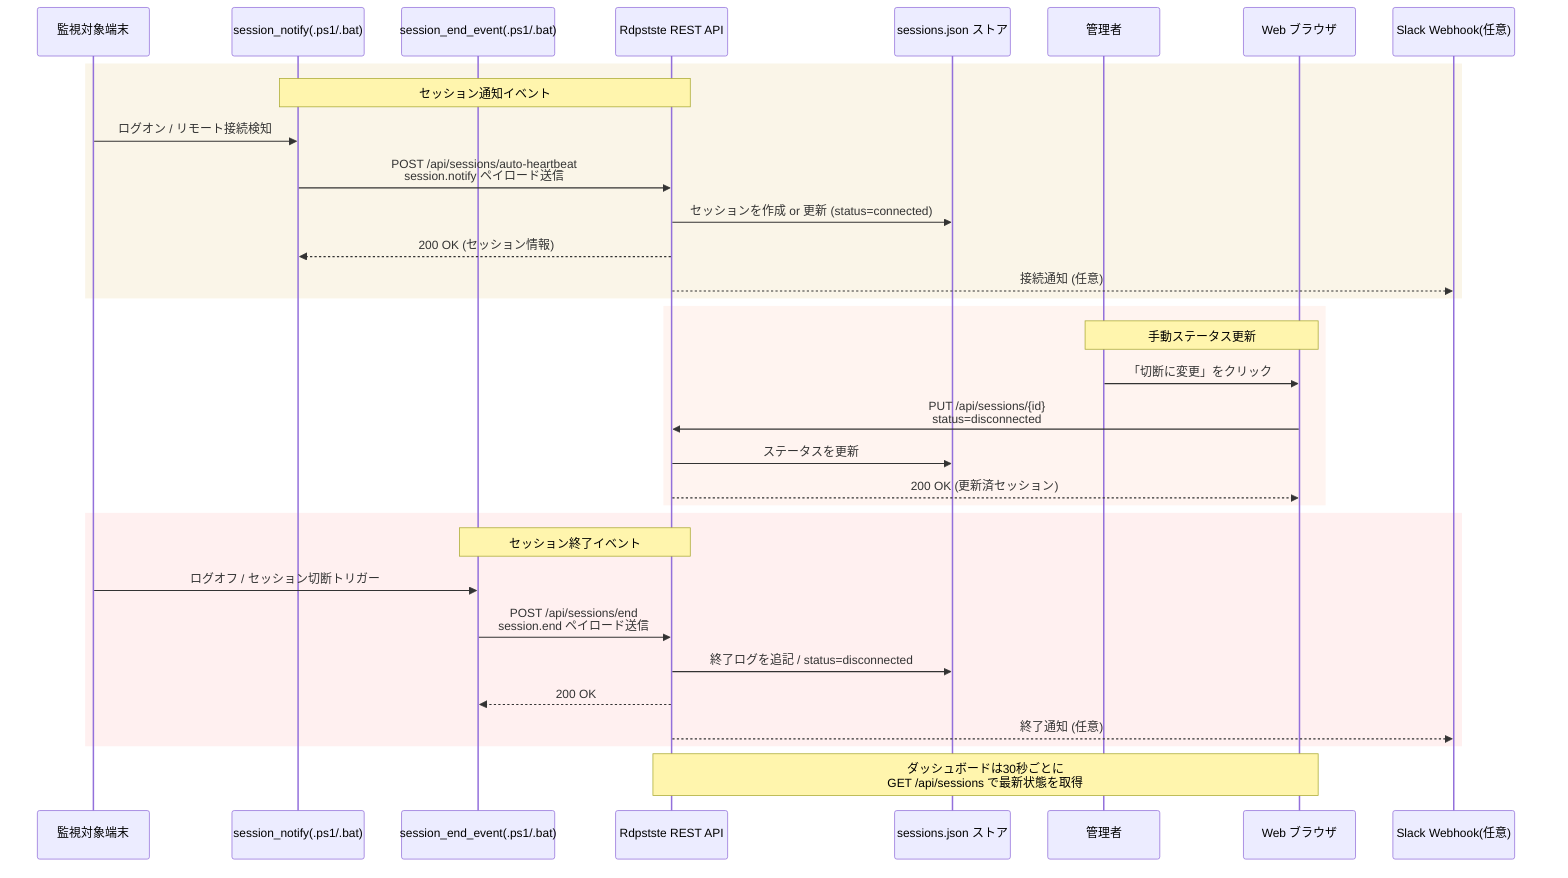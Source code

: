 sequenceDiagram
    participant Client as 監視対象端末
    participant NotifyAgent as session_notify(.ps1/.bat)
    participant EndAgent as session_end_event(.ps1/.bat)
    participant Api as Rdpstste REST API
    participant Store as sessions.json ストア
    participant Operator as 管理者
    participant Browser as Web ブラウザ
    participant Slack as Slack Webhook(任意)

    rect rgb(250,245,232)
        note over NotifyAgent,Api: セッション通知イベント
        Client->>NotifyAgent: ログオン / リモート接続検知
        NotifyAgent->>Api: POST /api/sessions/auto-heartbeat<br/>session.notify ペイロード送信
        Api->>Store: セッションを作成 or 更新 (status=connected)
        Api-->>NotifyAgent: 200 OK (セッション情報)
        Api-->>Slack: 接続通知 (任意)
    end

    rect rgb(255,244,240)
        note over Operator,Browser: 手動ステータス更新
        Operator->>Browser: 「切断に変更」をクリック
        Browser->>Api: PUT /api/sessions/{id}<br/>status=disconnected
        Api->>Store: ステータスを更新
        Api-->>Browser: 200 OK (更新済セッション)
    end

    rect rgb(255,240,240)
        note over EndAgent,Api: セッション終了イベント
        Client->>EndAgent: ログオフ / セッション切断トリガー
        EndAgent->>Api: POST /api/sessions/end<br/>session.end ペイロード送信
        Api->>Store: 終了ログを追記 / status=disconnected
        Api-->>EndAgent: 200 OK
        Api-->>Slack: 終了通知 (任意)
    end

    Note over Browser,Api: ダッシュボードは30秒ごとに<br/>GET /api/sessions で最新状態を取得